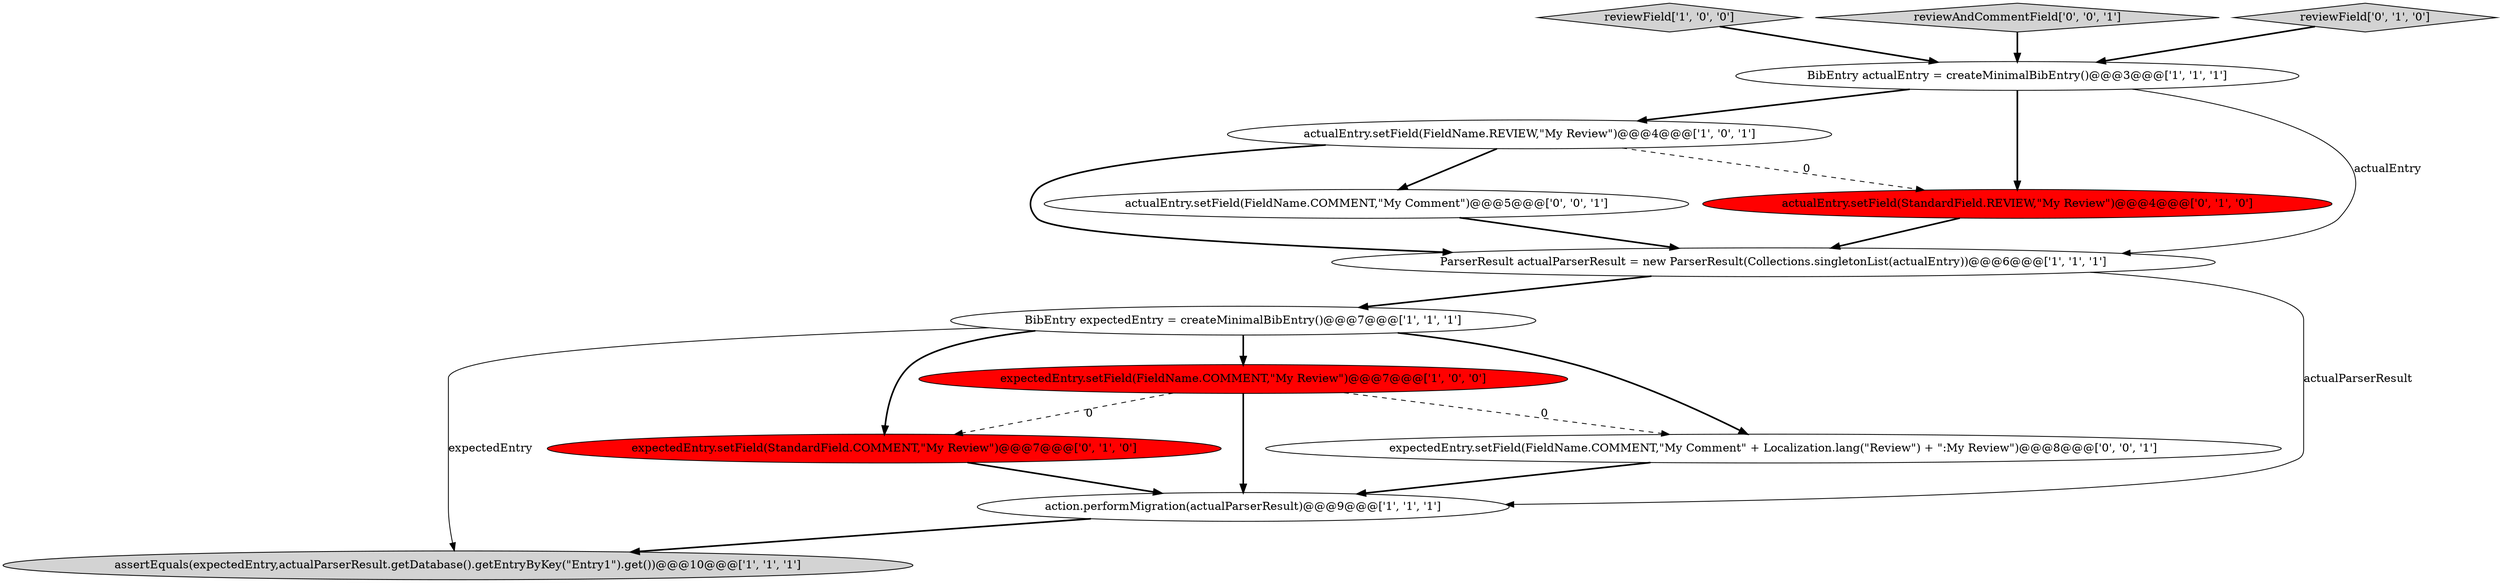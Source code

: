 digraph {
6 [style = filled, label = "reviewField['1', '0', '0']", fillcolor = lightgray, shape = diamond image = "AAA0AAABBB1BBB"];
2 [style = filled, label = "expectedEntry.setField(FieldName.COMMENT,\"My Review\")@@@7@@@['1', '0', '0']", fillcolor = red, shape = ellipse image = "AAA1AAABBB1BBB"];
11 [style = filled, label = "actualEntry.setField(FieldName.COMMENT,\"My Comment\")@@@5@@@['0', '0', '1']", fillcolor = white, shape = ellipse image = "AAA0AAABBB3BBB"];
13 [style = filled, label = "reviewAndCommentField['0', '0', '1']", fillcolor = lightgray, shape = diamond image = "AAA0AAABBB3BBB"];
7 [style = filled, label = "actualEntry.setField(FieldName.REVIEW,\"My Review\")@@@4@@@['1', '0', '1']", fillcolor = white, shape = ellipse image = "AAA0AAABBB1BBB"];
8 [style = filled, label = "actualEntry.setField(StandardField.REVIEW,\"My Review\")@@@4@@@['0', '1', '0']", fillcolor = red, shape = ellipse image = "AAA1AAABBB2BBB"];
4 [style = filled, label = "assertEquals(expectedEntry,actualParserResult.getDatabase().getEntryByKey(\"Entry1\").get())@@@10@@@['1', '1', '1']", fillcolor = lightgray, shape = ellipse image = "AAA0AAABBB1BBB"];
1 [style = filled, label = "ParserResult actualParserResult = new ParserResult(Collections.singletonList(actualEntry))@@@6@@@['1', '1', '1']", fillcolor = white, shape = ellipse image = "AAA0AAABBB1BBB"];
9 [style = filled, label = "expectedEntry.setField(StandardField.COMMENT,\"My Review\")@@@7@@@['0', '1', '0']", fillcolor = red, shape = ellipse image = "AAA1AAABBB2BBB"];
0 [style = filled, label = "BibEntry actualEntry = createMinimalBibEntry()@@@3@@@['1', '1', '1']", fillcolor = white, shape = ellipse image = "AAA0AAABBB1BBB"];
5 [style = filled, label = "BibEntry expectedEntry = createMinimalBibEntry()@@@7@@@['1', '1', '1']", fillcolor = white, shape = ellipse image = "AAA0AAABBB1BBB"];
10 [style = filled, label = "reviewField['0', '1', '0']", fillcolor = lightgray, shape = diamond image = "AAA0AAABBB2BBB"];
12 [style = filled, label = "expectedEntry.setField(FieldName.COMMENT,\"My Comment\" + Localization.lang(\"Review\") + \":My Review\")@@@8@@@['0', '0', '1']", fillcolor = white, shape = ellipse image = "AAA0AAABBB3BBB"];
3 [style = filled, label = "action.performMigration(actualParserResult)@@@9@@@['1', '1', '1']", fillcolor = white, shape = ellipse image = "AAA0AAABBB1BBB"];
1->5 [style = bold, label=""];
7->11 [style = bold, label=""];
7->1 [style = bold, label=""];
5->9 [style = bold, label=""];
11->1 [style = bold, label=""];
2->3 [style = bold, label=""];
7->8 [style = dashed, label="0"];
6->0 [style = bold, label=""];
3->4 [style = bold, label=""];
0->7 [style = bold, label=""];
8->1 [style = bold, label=""];
2->12 [style = dashed, label="0"];
5->2 [style = bold, label=""];
5->12 [style = bold, label=""];
2->9 [style = dashed, label="0"];
10->0 [style = bold, label=""];
5->4 [style = solid, label="expectedEntry"];
0->8 [style = bold, label=""];
9->3 [style = bold, label=""];
0->1 [style = solid, label="actualEntry"];
1->3 [style = solid, label="actualParserResult"];
12->3 [style = bold, label=""];
13->0 [style = bold, label=""];
}
